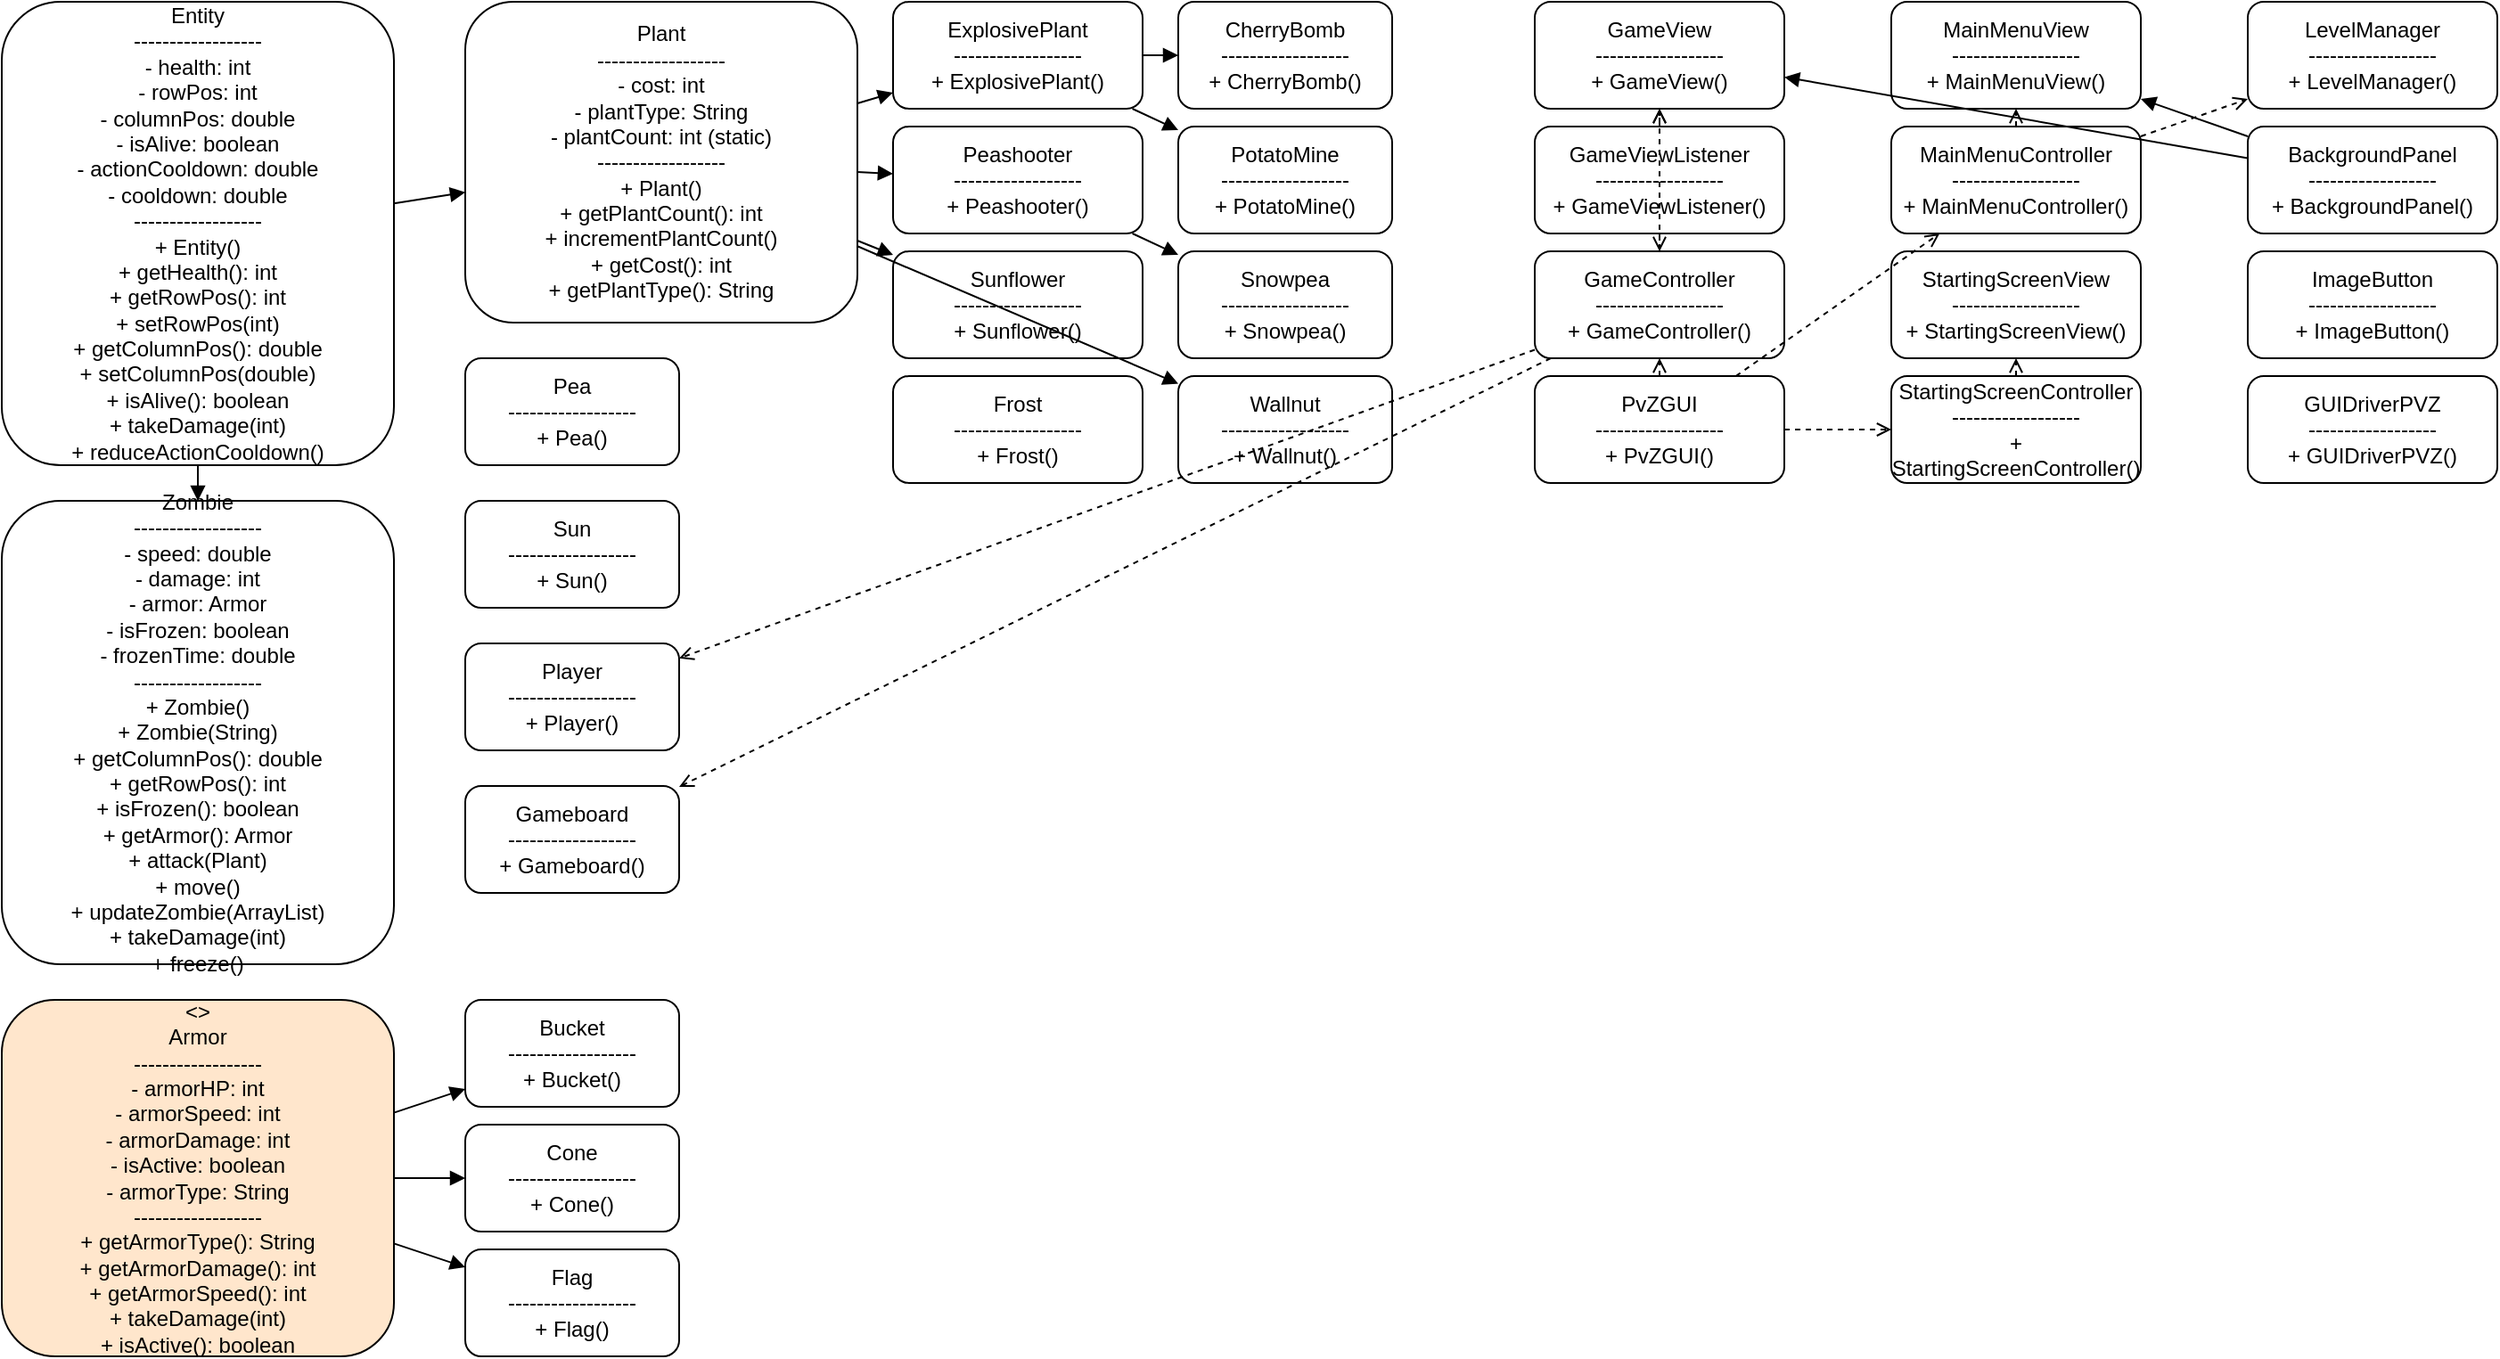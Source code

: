 <mxfile>
  <diagram name="PvZ UML" id="PvZ-UML">
    <mxGraphModel dx="1000" dy="1000" grid="1" gridSize="10" guides="1" tooltips="1" connect="1" arrows="1" fold="1" page="1" pageScale="1" pageWidth="2000" pageHeight="2000">
      <root>
        <mxCell id="0"/>
        <mxCell id="1" parent="0"/>
        <!-- Entity (Base Model) -->
        <mxCell id="2" value="Entity&#xa;------------------&#xa;- health: int&#xa;- rowPos: int&#xa;- columnPos: double&#xa;- isAlive: boolean&#xa;- actionCooldown: double&#xa;- cooldown: double&#xa;------------------&#xa;+ Entity()&#xa;+ getHealth(): int&#xa;+ getRowPos(): int&#xa;+ setRowPos(int)&#xa;+ getColumnPos(): double&#xa;+ setColumnPos(double)&#xa;+ isAlive(): boolean&#xa;+ takeDamage(int)&#xa;+ reduceActionCooldown()" style="rounded=1;whiteSpace=wrap;html=1;" vertex="1" parent="1">
          <mxGeometry x="40" y="40" width="220" height="260" as="geometry"/>
        </mxCell>
        <!-- Plant -->
        <mxCell id="3" value="Plant&#xa;------------------&#xa;- cost: int&#xa;- plantType: String&#xa;- plantCount: int (static)&#xa;------------------&#xa;+ Plant()&#xa;+ getPlantCount(): int&#xa;+ incrementPlantCount()&#xa;+ getCost(): int&#xa;+ getPlantType(): String" style="rounded=1;whiteSpace=wrap;html=1;" vertex="1" parent="1">
          <mxGeometry x="300" y="40" width="220" height="180" as="geometry"/>
        </mxCell>
        <!-- Zombie -->
        <mxCell id="4" value="Zombie&#xa;------------------&#xa;- speed: double&#xa;- damage: int&#xa;- armor: Armor&#xa;- isFrozen: boolean&#xa;- frozenTime: double&#xa;------------------&#xa;+ Zombie()&#xa;+ Zombie(String)&#xa;+ getColumnPos(): double&#xa;+ getRowPos(): int&#xa;+ isFrozen(): boolean&#xa;+ getArmor(): Armor&#xa;+ attack(Plant)&#xa;+ move()&#xa;+ updateZombie(ArrayList&lt;Plant&gt;)&#xa;+ takeDamage(int)&#xa;+ freeze()" style="rounded=1;whiteSpace=wrap;html=1;" vertex="1" parent="1">
          <mxGeometry x="40" y="320" width="220" height="260" as="geometry"/>
        </mxCell>
        <!-- Pea -->
        <mxCell id="5" value="Pea&#xa;------------------&#xa;+ Pea()" style="rounded=1;whiteSpace=wrap;html=1;" vertex="1" parent="1">
          <mxGeometry x="300" y="240" width="120" height="60" as="geometry"/>
        </mxCell>
        <!-- Sun -->
        <mxCell id="6" value="Sun&#xa;------------------&#xa;+ Sun()" style="rounded=1;whiteSpace=wrap;html=1;" vertex="1" parent="1">
          <mxGeometry x="300" y="320" width="120" height="60" as="geometry"/>
        </mxCell>
        <!-- Player -->
        <mxCell id="7" value="Player&#xa;------------------&#xa;+ Player()" style="rounded=1;whiteSpace=wrap;html=1;" vertex="1" parent="1">
          <mxGeometry x="300" y="400" width="120" height="60" as="geometry"/>
        </mxCell>
        <!-- Gameboard -->
        <mxCell id="8" value="Gameboard&#xa;------------------&#xa;+ Gameboard()" style="rounded=1;whiteSpace=wrap;html=1;" vertex="1" parent="1">
          <mxGeometry x="300" y="480" width="120" height="60" as="geometry"/>
        </mxCell>
        <!-- Armor (abstract) -->
        <mxCell id="9" value="&lt;&lt;abstract&gt;&gt;&#xa;Armor&#xa;------------------&#xa;- armorHP: int&#xa;- armorSpeed: int&#xa;- armorDamage: int&#xa;- isActive: boolean&#xa;- armorType: String&#xa;------------------&#xa;+ getArmorType(): String&#xa;+ getArmorDamage(): int&#xa;+ getArmorSpeed(): int&#xa;+ takeDamage(int)&#xa;+ isActive(): boolean" style="rounded=1;whiteSpace=wrap;html=1;fillColor=#ffe6cc;" vertex="1" parent="1">
          <mxGeometry x="40" y="600" width="220" height="200" as="geometry"/>
        </mxCell>
        <!-- Bucket -->
        <mxCell id="10" value="Bucket&#xa;------------------&#xa;+ Bucket()" style="rounded=1;whiteSpace=wrap;html=1;" vertex="1" parent="1">
          <mxGeometry x="300" y="600" width="120" height="60" as="geometry"/>
        </mxCell>
        <!-- Cone -->
        <mxCell id="11" value="Cone&#xa;------------------&#xa;+ Cone()" style="rounded=1;whiteSpace=wrap;html=1;" vertex="1" parent="1">
          <mxGeometry x="300" y="670" width="120" height="60" as="geometry"/>
        </mxCell>
        <!-- Flag -->
        <mxCell id="12" value="Flag&#xa;------------------&#xa;+ Flag()" style="rounded=1;whiteSpace=wrap;html=1;" vertex="1" parent="1">
          <mxGeometry x="300" y="740" width="120" height="60" as="geometry"/>
        </mxCell>
        <!-- ExplosivePlant -->
        <mxCell id="13" value="ExplosivePlant&#xa;------------------&#xa;+ ExplosivePlant()" style="rounded=1;whiteSpace=wrap;html=1;" vertex="1" parent="1">
          <mxGeometry x="540" y="40" width="140" height="60" as="geometry"/>
        </mxCell>
        <!-- CherryBomb -->
        <mxCell id="14" value="CherryBomb&#xa;------------------&#xa;+ CherryBomb()" style="rounded=1;whiteSpace=wrap;html=1;" vertex="1" parent="1">
          <mxGeometry x="700" y="40" width="120" height="60" as="geometry"/>
        </mxCell>
        <!-- PotatoMine -->
        <mxCell id="15" value="PotatoMine&#xa;------------------&#xa;+ PotatoMine()" style="rounded=1;whiteSpace=wrap;html=1;" vertex="1" parent="1">
          <mxGeometry x="700" y="110" width="120" height="60" as="geometry"/>
        </mxCell>
        <!-- Peashooter -->
        <mxCell id="16" value="Peashooter&#xa;------------------&#xa;+ Peashooter()" style="rounded=1;whiteSpace=wrap;html=1;" vertex="1" parent="1">
          <mxGeometry x="540" y="110" width="140" height="60" as="geometry"/>
        </mxCell>
        <!-- Snowpea -->
        <mxCell id="17" value="Snowpea&#xa;------------------&#xa;+ Snowpea()" style="rounded=1;whiteSpace=wrap;html=1;" vertex="1" parent="1">
          <mxGeometry x="700" y="180" width="120" height="60" as="geometry"/>
        </mxCell>
        <!-- Sunflower -->
        <mxCell id="18" value="Sunflower&#xa;------------------&#xa;+ Sunflower()" style="rounded=1;whiteSpace=wrap;html=1;" vertex="1" parent="1">
          <mxGeometry x="540" y="180" width="140" height="60" as="geometry"/>
        </mxCell>
        <!-- Wallnut -->
        <mxCell id="19" value="Wallnut&#xa;------------------&#xa;+ Wallnut()" style="rounded=1;whiteSpace=wrap;html=1;" vertex="1" parent="1">
          <mxGeometry x="700" y="250" width="120" height="60" as="geometry"/>
        </mxCell>
        <!-- Frost -->
        <mxCell id="20" value="Frost&#xa;------------------&#xa;+ Frost()" style="rounded=1;whiteSpace=wrap;html=1;" vertex="1" parent="1">
          <mxGeometry x="540" y="250" width="140" height="60" as="geometry"/>
        </mxCell>
        <!-- GameView -->
        <mxCell id="21" value="GameView&#xa;------------------&#xa;+ GameView()" style="rounded=1;whiteSpace=wrap;html=1;" vertex="1" parent="1">
          <mxGeometry x="900" y="40" width="140" height="60" as="geometry"/>
        </mxCell>
        <!-- GameViewListener -->
        <mxCell id="22" value="GameViewListener&#xa;------------------&#xa;+ GameViewListener()" style="rounded=1;whiteSpace=wrap;html=1;" vertex="1" parent="1">
          <mxGeometry x="900" y="110" width="140" height="60" as="geometry"/>
        </mxCell>
        <!-- GameController -->
        <mxCell id="23" value="GameController&#xa;------------------&#xa;+ GameController()" style="rounded=1;whiteSpace=wrap;html=1;" vertex="1" parent="1">
          <mxGeometry x="900" y="180" width="140" height="60" as="geometry"/>
        </mxCell>
        <!-- PvZGUI -->
        <mxCell id="24" value="PvZGUI&#xa;------------------&#xa;+ PvZGUI()" style="rounded=1;whiteSpace=wrap;html=1;" vertex="1" parent="1">
          <mxGeometry x="900" y="250" width="140" height="60" as="geometry"/>
        </mxCell>
        <!-- MainMenuView -->
        <mxCell id="25" value="MainMenuView&#xa;------------------&#xa;+ MainMenuView()" style="rounded=1;whiteSpace=wrap;html=1;" vertex="1" parent="1">
          <mxGeometry x="1100" y="40" width="140" height="60" as="geometry"/>
        </mxCell>
        <!-- MainMenuController -->
        <mxCell id="26" value="MainMenuController&#xa;------------------&#xa;+ MainMenuController()" style="rounded=1;whiteSpace=wrap;html=1;" vertex="1" parent="1">
          <mxGeometry x="1100" y="110" width="140" height="60" as="geometry"/>
        </mxCell>
        <!-- StartingScreenView -->
        <mxCell id="27" value="StartingScreenView&#xa;------------------&#xa;+ StartingScreenView()" style="rounded=1;whiteSpace=wrap;html=1;" vertex="1" parent="1">
          <mxGeometry x="1100" y="180" width="140" height="60" as="geometry"/>
        </mxCell>
        <!-- StartingScreenController -->
        <mxCell id="28" value="StartingScreenController&#xa;------------------&#xa;+ StartingScreenController()" style="rounded=1;whiteSpace=wrap;html=1;" vertex="1" parent="1">
          <mxGeometry x="1100" y="250" width="140" height="60" as="geometry"/>
        </mxCell>
        <!-- LevelManager -->
        <mxCell id="29" value="LevelManager&#xa;------------------&#xa;+ LevelManager()" style="rounded=1;whiteSpace=wrap;html=1;" vertex="1" parent="1">
          <mxGeometry x="1300" y="40" width="140" height="60" as="geometry"/>
        </mxCell>
        <!-- BackgroundPanel -->
        <mxCell id="30" value="BackgroundPanel&#xa;------------------&#xa;+ BackgroundPanel()" style="rounded=1;whiteSpace=wrap;html=1;" vertex="1" parent="1">
          <mxGeometry x="1300" y="110" width="140" height="60" as="geometry"/>
        </mxCell>
        <!-- ImageButton -->
        <mxCell id="31" value="ImageButton&#xa;------------------&#xa;+ ImageButton()" style="rounded=1;whiteSpace=wrap;html=1;" vertex="1" parent="1">
          <mxGeometry x="1300" y="180" width="140" height="60" as="geometry"/>
        </mxCell>
        <!-- GUIDriverPVZ -->
        <mxCell id="32" value="GUIDriverPVZ&#xa;------------------&#xa;+ GUIDriverPVZ()" style="rounded=1;whiteSpace=wrap;html=1;" vertex="1" parent="1">
          <mxGeometry x="1300" y="250" width="140" height="60" as="geometry"/>
        </mxCell>
        <!-- Relationships -->
        <!-- Entity -> Plant, Zombie -->
        <mxCell id="33" style="endArrow=block;endFill=1;" edge="1" parent="1" source="2" target="3">
          <mxGeometry relative="1" as="geometry"/>
        </mxCell>
        <mxCell id="34" style="endArrow=block;endFill=1;" edge="1" parent="1" source="2" target="4">
          <mxGeometry relative="1" as="geometry"/>
        </mxCell>
        <!-- Plant -> Peashooter, Sunflower, Wallnut, ExplosivePlant -->
        <mxCell id="35" style="endArrow=block;endFill=1;" edge="1" parent="1" source="3" target="16">
          <mxGeometry relative="1" as="geometry"/>
        </mxCell>
        <mxCell id="36" style="endArrow=block;endFill=1;" edge="1" parent="1" source="3" target="18">
          <mxGeometry relative="1" as="geometry"/>
        </mxCell>
        <mxCell id="37" style="endArrow=block;endFill=1;" edge="1" parent="1" source="3" target="19">
          <mxGeometry relative="1" as="geometry"/>
        </mxCell>
        <mxCell id="38" style="endArrow=block;endFill=1;" edge="1" parent="1" source="3" target="13">
          <mxGeometry relative="1" as="geometry"/>
        </mxCell>
        <!-- ExplosivePlant -> CherryBomb, PotatoMine -->
        <mxCell id="39" style="endArrow=block;endFill=1;" edge="1" parent="1" source="13" target="14">
          <mxGeometry relative="1" as="geometry"/>
        </mxCell>
        <mxCell id="40" style="endArrow=block;endFill=1;" edge="1" parent="1" source="13" target="15">
          <mxGeometry relative="1" as="geometry"/>
        </mxCell>
        <!-- Peashooter -> Snowpea -->
        <mxCell id="41" style="endArrow=block;endFill=1;" edge="1" parent="1" source="16" target="17">
          <mxGeometry relative="1" as="geometry"/>
        </mxCell>
        <!-- Armor (abstract) -> Bucket, Cone, Flag -->
        <mxCell id="42" style="endArrow=block;endFill=1;" edge="1" parent="1" source="9" target="10">
          <mxGeometry relative="1" as="geometry"/>
        </mxCell>
        <mxCell id="43" style="endArrow=block;endFill=1;" edge="1" parent="1" source="9" target="11">
          <mxGeometry relative="1" as="geometry"/>
        </mxCell>
        <mxCell id="44" style="endArrow=block;endFill=1;" edge="1" parent="1" source="9" target="12">
          <mxGeometry relative="1" as="geometry"/>
        </mxCell>
        <!-- GameController associations -->
        <mxCell id="45" style="endArrow=open;dashed=1;" edge="1" parent="1" source="23" target="21">
          <mxGeometry relative="1" as="geometry"/>
        </mxCell>
        <mxCell id="46" style="endArrow=open;dashed=1;" edge="1" parent="1" source="23" target="8">
          <mxGeometry relative="1" as="geometry"/>
        </mxCell>
        <mxCell id="47" style="endArrow=open;dashed=1;" edge="1" parent="1" source="23" target="7">
          <mxGeometry relative="1" as="geometry"/>
        </mxCell>
        <!-- GameViewListener associations -->
        <mxCell id="48" style="endArrow=open;dashed=1;" edge="1" parent="1" source="22" target="21">
          <mxGeometry relative="1" as="geometry"/>
        </mxCell>
        <mxCell id="49" style="endArrow=open;dashed=1;" edge="1" parent="1" source="22" target="23">
          <mxGeometry relative="1" as="geometry"/>
        </mxCell>
        <!-- PvZGUI associations -->
        <mxCell id="50" style="endArrow=open;dashed=1;" edge="1" parent="1" source="24" target="23">
          <mxGeometry relative="1" as="geometry"/>
        </mxCell>
        <mxCell id="51" style="endArrow=open;dashed=1;" edge="1" parent="1" source="24" target="26">
          <mxGeometry relative="1" as="geometry"/>
        </mxCell>
        <mxCell id="52" style="endArrow=open;dashed=1;" edge="1" parent="1" source="24" target="28">
          <mxGeometry relative="1" as="geometry"/>
        </mxCell>
        <!-- MainMenuController associations -->
        <mxCell id="53" style="endArrow=open;dashed=1;" edge="1" parent="1" source="26" target="25">
          <mxGeometry relative="1" as="geometry"/>
        </mxCell>
        <mxCell id="54" style="endArrow=open;dashed=1;" edge="1" parent="1" source="26" target="29">
          <mxGeometry relative="1" as="geometry"/>
        </mxCell>
        <!-- StartingScreenController associations -->
        <mxCell id="55" style="endArrow=open;dashed=1;" edge="1" parent="1" source="28" target="27">
          <mxGeometry relative="1" as="geometry"/>
        </mxCell>
        <!-- GameView extends BackgroundPanel -->
        <mxCell id="56" style="endArrow=block;endFill=1;" edge="1" parent="1" source="30" target="21">
          <mxGeometry relative="1" as="geometry"/>
        </mxCell>
        <!-- MainMenuView extends BackgroundPanel -->
        <mxCell id="57" style="endArrow=block;endFill=1;" edge="1" parent="1" source="30" target="25">
          <mxGeometry relative="1" as="geometry"/>
        </mxCell>
      </root>
    </mxGraphModel>
  </diagram>
</mxfile>